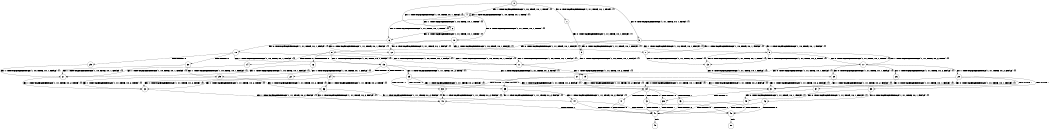 digraph BCG {
size = "7, 10.5";
center = TRUE;
node [shape = circle];
0 [peripheries = 2];
0 -> 1 [label = "EX !0 !ATOMIC_EXCH_BRANCH (1, +1, TRUE, +0, 1, TRUE) !{}"];
0 -> 2 [label = "EX !1 !ATOMIC_EXCH_BRANCH (1, +0, TRUE, +0, 1, TRUE) !{}"];
0 -> 3 [label = "EX !0 !ATOMIC_EXCH_BRANCH (1, +1, TRUE, +0, 1, TRUE) !{}"];
0 -> 4 [label = "EX !1 !ATOMIC_EXCH_BRANCH (1, +0, TRUE, +0, 1, TRUE) !{}"];
1 -> 5 [label = "EX !0 !ATOMIC_EXCH_BRANCH (1, +1, TRUE, +0, 1, FALSE) !{}"];
2 -> 6 [label = "EX !0 !ATOMIC_EXCH_BRANCH (1, +1, TRUE, +0, 1, TRUE) !{}"];
3 -> 5 [label = "EX !0 !ATOMIC_EXCH_BRANCH (1, +1, TRUE, +0, 1, FALSE) !{}"];
3 -> 7 [label = "EX !1 !ATOMIC_EXCH_BRANCH (1, +0, TRUE, +0, 1, FALSE) !{}"];
3 -> 8 [label = "EX !0 !ATOMIC_EXCH_BRANCH (1, +1, TRUE, +0, 1, FALSE) !{}"];
3 -> 9 [label = "EX !1 !ATOMIC_EXCH_BRANCH (1, +0, TRUE, +0, 1, FALSE) !{}"];
4 -> 2 [label = "EX !1 !ATOMIC_EXCH_BRANCH (1, +0, TRUE, +0, 1, TRUE) !{}"];
4 -> 6 [label = "EX !0 !ATOMIC_EXCH_BRANCH (1, +1, TRUE, +0, 1, TRUE) !{}"];
4 -> 4 [label = "EX !1 !ATOMIC_EXCH_BRANCH (1, +0, TRUE, +0, 1, TRUE) !{}"];
4 -> 10 [label = "EX !0 !ATOMIC_EXCH_BRANCH (1, +1, TRUE, +0, 1, TRUE) !{}"];
5 -> 11 [label = "EX !1 !ATOMIC_EXCH_BRANCH (1, +0, TRUE, +0, 1, FALSE) !{}"];
6 -> 12 [label = "EX !0 !ATOMIC_EXCH_BRANCH (1, +1, TRUE, +0, 1, FALSE) !{}"];
7 -> 13 [label = "EX !0 !ATOMIC_EXCH_BRANCH (1, +1, TRUE, +0, 1, TRUE) !{}"];
8 -> 11 [label = "EX !1 !ATOMIC_EXCH_BRANCH (1, +0, TRUE, +0, 1, FALSE) !{}"];
8 -> 14 [label = "TERMINATE !0"];
8 -> 15 [label = "EX !1 !ATOMIC_EXCH_BRANCH (1, +0, TRUE, +0, 1, FALSE) !{}"];
8 -> 16 [label = "TERMINATE !0"];
9 -> 13 [label = "EX !0 !ATOMIC_EXCH_BRANCH (1, +1, TRUE, +0, 1, TRUE) !{}"];
9 -> 13 [label = "EX !1 !ATOMIC_EXCH_BRANCH (1, +1, TRUE, +0, 2, TRUE) !{}"];
9 -> 17 [label = "EX !0 !ATOMIC_EXCH_BRANCH (1, +1, TRUE, +0, 1, TRUE) !{}"];
9 -> 17 [label = "EX !1 !ATOMIC_EXCH_BRANCH (1, +1, TRUE, +0, 2, TRUE) !{}"];
10 -> 12 [label = "EX !0 !ATOMIC_EXCH_BRANCH (1, +1, TRUE, +0, 1, FALSE) !{}"];
10 -> 7 [label = "EX !1 !ATOMIC_EXCH_BRANCH (1, +0, TRUE, +0, 1, FALSE) !{}"];
10 -> 18 [label = "EX !0 !ATOMIC_EXCH_BRANCH (1, +1, TRUE, +0, 1, FALSE) !{}"];
10 -> 9 [label = "EX !1 !ATOMIC_EXCH_BRANCH (1, +0, TRUE, +0, 1, FALSE) !{}"];
11 -> 19 [label = "EX !1 !ATOMIC_EXCH_BRANCH (1, +1, TRUE, +0, 2, TRUE) !{}"];
12 -> 11 [label = "EX !1 !ATOMIC_EXCH_BRANCH (1, +0, TRUE, +0, 1, FALSE) !{}"];
13 -> 20 [label = "EX !0 !ATOMIC_EXCH_BRANCH (1, +1, TRUE, +0, 1, FALSE) !{}"];
14 -> 21 [label = "EX !1 !ATOMIC_EXCH_BRANCH (1, +0, TRUE, +0, 1, FALSE) !{}"];
15 -> 19 [label = "EX !1 !ATOMIC_EXCH_BRANCH (1, +1, TRUE, +0, 2, TRUE) !{}"];
15 -> 22 [label = "TERMINATE !0"];
15 -> 23 [label = "EX !1 !ATOMIC_EXCH_BRANCH (1, +1, TRUE, +0, 2, TRUE) !{}"];
15 -> 24 [label = "TERMINATE !0"];
16 -> 21 [label = "EX !1 !ATOMIC_EXCH_BRANCH (1, +0, TRUE, +0, 1, FALSE) !{}"];
16 -> 25 [label = "EX !1 !ATOMIC_EXCH_BRANCH (1, +0, TRUE, +0, 1, FALSE) !{}"];
17 -> 20 [label = "EX !0 !ATOMIC_EXCH_BRANCH (1, +1, TRUE, +0, 1, FALSE) !{}"];
17 -> 26 [label = "EX !1 !ATOMIC_EXCH_BRANCH (1, +1, TRUE, +0, 2, FALSE) !{}"];
17 -> 27 [label = "EX !0 !ATOMIC_EXCH_BRANCH (1, +1, TRUE, +0, 1, FALSE) !{}"];
17 -> 28 [label = "EX !1 !ATOMIC_EXCH_BRANCH (1, +1, TRUE, +0, 2, FALSE) !{}"];
18 -> 11 [label = "EX !1 !ATOMIC_EXCH_BRANCH (1, +0, TRUE, +0, 1, FALSE) !{}"];
18 -> 29 [label = "TERMINATE !0"];
18 -> 15 [label = "EX !1 !ATOMIC_EXCH_BRANCH (1, +0, TRUE, +0, 1, FALSE) !{}"];
18 -> 30 [label = "TERMINATE !0"];
19 -> 31 [label = "EX !1 !ATOMIC_EXCH_BRANCH (1, +1, TRUE, +0, 2, FALSE) !{}"];
20 -> 31 [label = "EX !1 !ATOMIC_EXCH_BRANCH (1, +1, TRUE, +0, 2, FALSE) !{}"];
21 -> 32 [label = "EX !1 !ATOMIC_EXCH_BRANCH (1, +1, TRUE, +0, 2, TRUE) !{}"];
22 -> 32 [label = "EX !1 !ATOMIC_EXCH_BRANCH (1, +1, TRUE, +0, 2, TRUE) !{}"];
23 -> 31 [label = "EX !1 !ATOMIC_EXCH_BRANCH (1, +1, TRUE, +0, 2, FALSE) !{}"];
23 -> 33 [label = "TERMINATE !0"];
23 -> 34 [label = "EX !1 !ATOMIC_EXCH_BRANCH (1, +1, TRUE, +0, 2, FALSE) !{}"];
23 -> 35 [label = "TERMINATE !0"];
24 -> 32 [label = "EX !1 !ATOMIC_EXCH_BRANCH (1, +1, TRUE, +0, 2, TRUE) !{}"];
24 -> 36 [label = "EX !1 !ATOMIC_EXCH_BRANCH (1, +1, TRUE, +0, 2, TRUE) !{}"];
25 -> 32 [label = "EX !1 !ATOMIC_EXCH_BRANCH (1, +1, TRUE, +0, 2, TRUE) !{}"];
25 -> 36 [label = "EX !1 !ATOMIC_EXCH_BRANCH (1, +1, TRUE, +0, 2, TRUE) !{}"];
26 -> 31 [label = "EX !0 !ATOMIC_EXCH_BRANCH (1, +1, TRUE, +0, 1, FALSE) !{}"];
27 -> 31 [label = "EX !1 !ATOMIC_EXCH_BRANCH (1, +1, TRUE, +0, 2, FALSE) !{}"];
27 -> 33 [label = "TERMINATE !0"];
27 -> 34 [label = "EX !1 !ATOMIC_EXCH_BRANCH (1, +1, TRUE, +0, 2, FALSE) !{}"];
27 -> 35 [label = "TERMINATE !0"];
28 -> 31 [label = "EX !0 !ATOMIC_EXCH_BRANCH (1, +1, TRUE, +0, 1, FALSE) !{}"];
28 -> 37 [label = "TERMINATE !1"];
28 -> 34 [label = "EX !0 !ATOMIC_EXCH_BRANCH (1, +1, TRUE, +0, 1, FALSE) !{}"];
28 -> 38 [label = "TERMINATE !1"];
29 -> 21 [label = "EX !1 !ATOMIC_EXCH_BRANCH (1, +0, TRUE, +0, 1, FALSE) !{}"];
30 -> 21 [label = "EX !1 !ATOMIC_EXCH_BRANCH (1, +0, TRUE, +0, 1, FALSE) !{}"];
30 -> 25 [label = "EX !1 !ATOMIC_EXCH_BRANCH (1, +0, TRUE, +0, 1, FALSE) !{}"];
31 -> 39 [label = "TERMINATE !0"];
32 -> 40 [label = "EX !1 !ATOMIC_EXCH_BRANCH (1, +1, TRUE, +0, 2, FALSE) !{}"];
33 -> 40 [label = "EX !1 !ATOMIC_EXCH_BRANCH (1, +1, TRUE, +0, 2, FALSE) !{}"];
34 -> 39 [label = "TERMINATE !0"];
34 -> 41 [label = "TERMINATE !1"];
34 -> 42 [label = "TERMINATE !0"];
34 -> 43 [label = "TERMINATE !1"];
35 -> 40 [label = "EX !1 !ATOMIC_EXCH_BRANCH (1, +1, TRUE, +0, 2, FALSE) !{}"];
35 -> 44 [label = "EX !1 !ATOMIC_EXCH_BRANCH (1, +1, TRUE, +0, 2, FALSE) !{}"];
36 -> 40 [label = "EX !1 !ATOMIC_EXCH_BRANCH (1, +1, TRUE, +0, 2, FALSE) !{}"];
36 -> 44 [label = "EX !1 !ATOMIC_EXCH_BRANCH (1, +1, TRUE, +0, 2, FALSE) !{}"];
37 -> 45 [label = "EX !0 !ATOMIC_EXCH_BRANCH (1, +1, TRUE, +0, 1, FALSE) !{}"];
38 -> 45 [label = "EX !0 !ATOMIC_EXCH_BRANCH (1, +1, TRUE, +0, 1, FALSE) !{}"];
38 -> 46 [label = "EX !0 !ATOMIC_EXCH_BRANCH (1, +1, TRUE, +0, 1, FALSE) !{}"];
39 -> 47 [label = "TERMINATE !1"];
40 -> 47 [label = "TERMINATE !1"];
41 -> 47 [label = "TERMINATE !0"];
42 -> 47 [label = "TERMINATE !1"];
42 -> 48 [label = "TERMINATE !1"];
43 -> 47 [label = "TERMINATE !0"];
43 -> 48 [label = "TERMINATE !0"];
44 -> 47 [label = "TERMINATE !1"];
44 -> 48 [label = "TERMINATE !1"];
45 -> 47 [label = "TERMINATE !0"];
46 -> 47 [label = "TERMINATE !0"];
46 -> 48 [label = "TERMINATE !0"];
47 -> 49 [label = "exit"];
48 -> 50 [label = "exit"];
}
